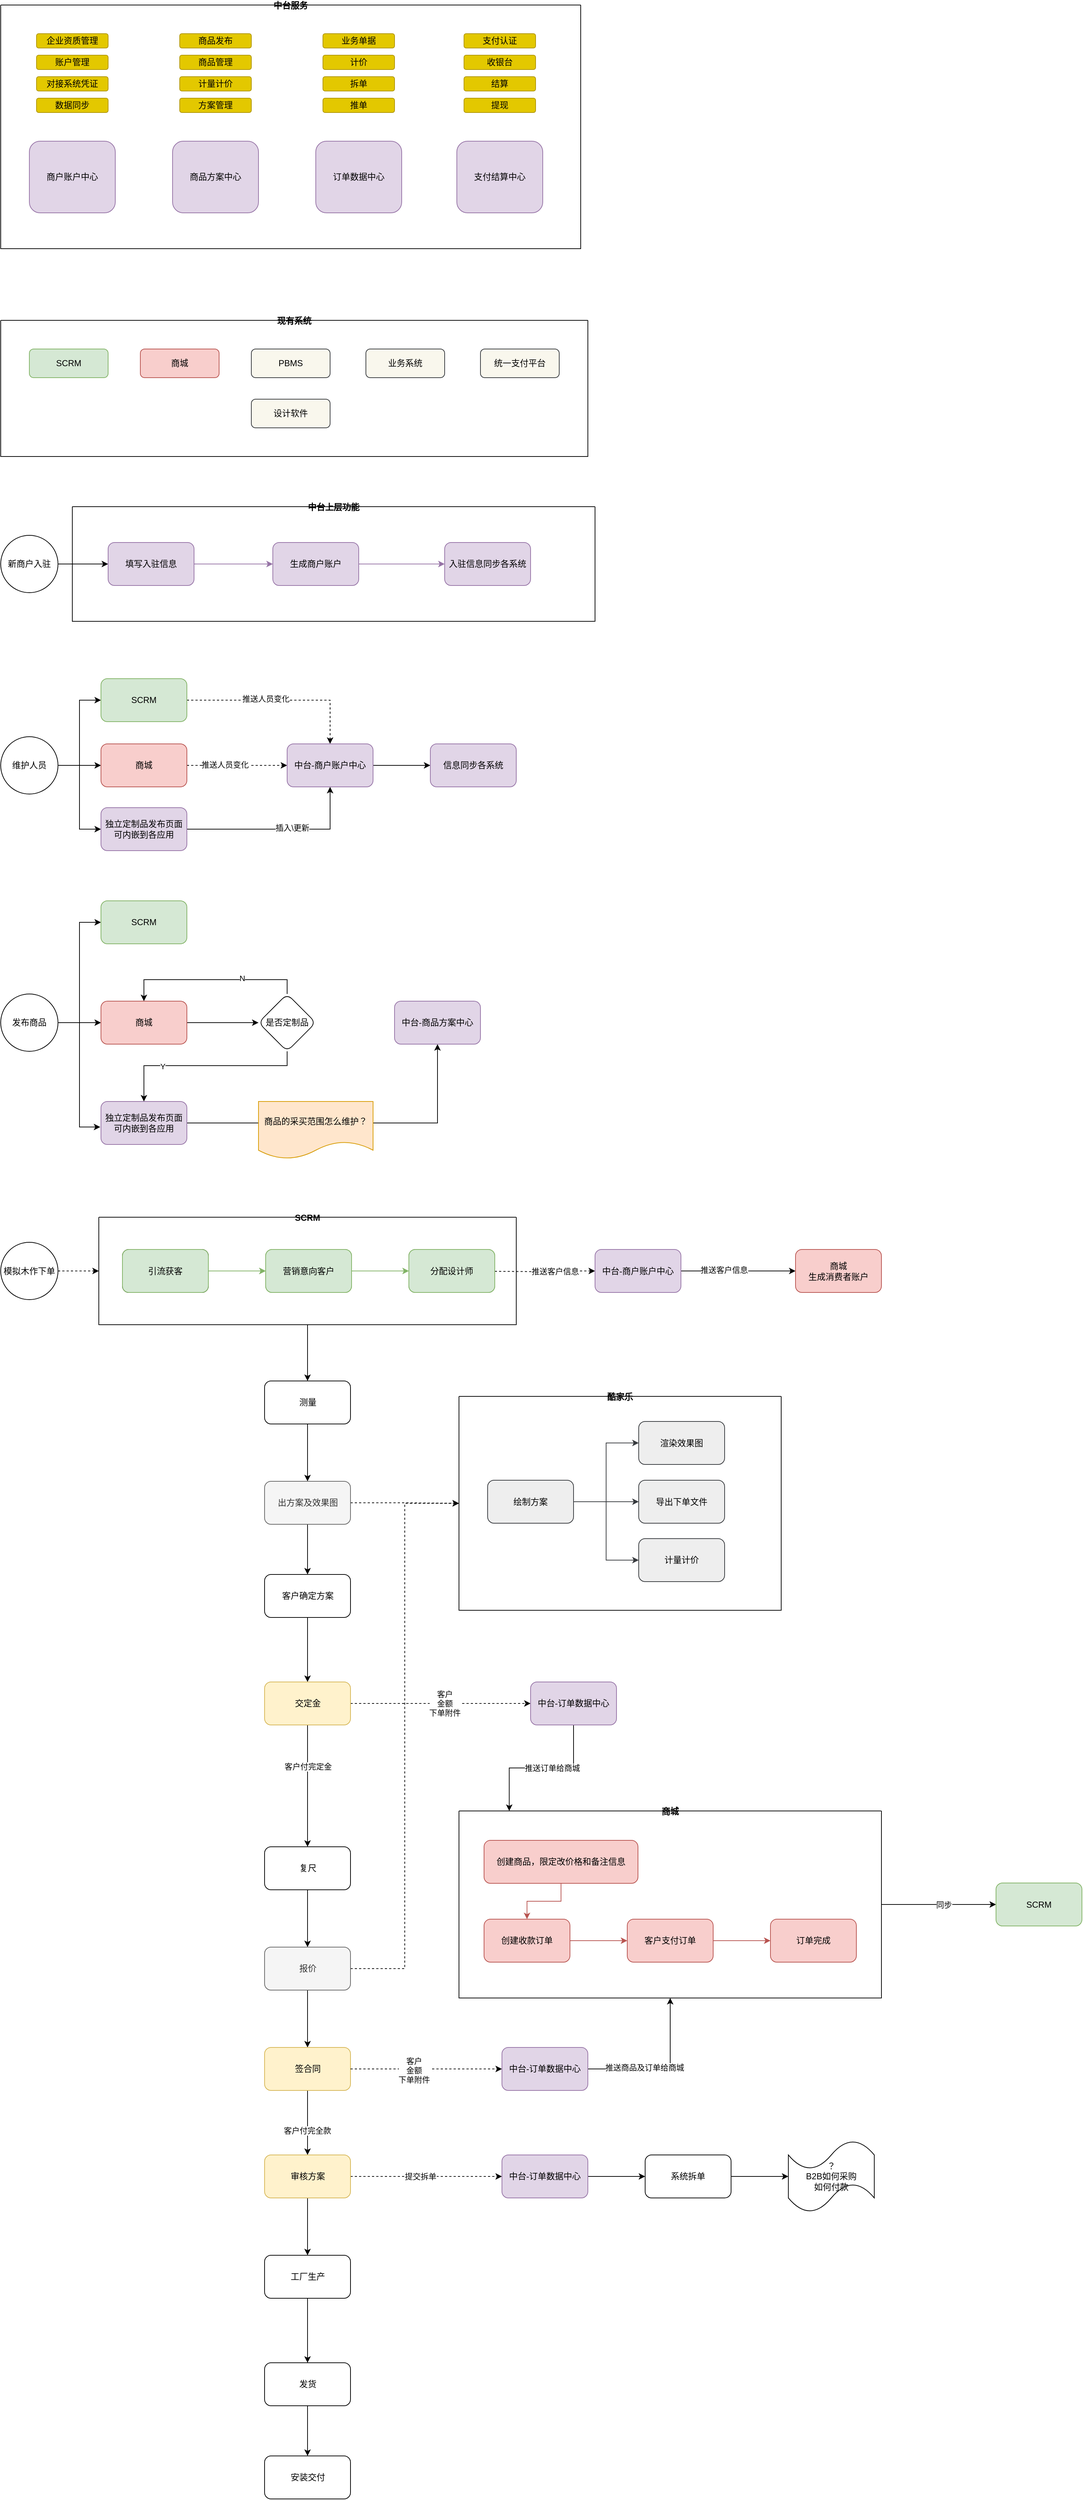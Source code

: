 <mxfile version="20.2.8" type="github">
  <diagram id="JSnakOGd0x6O5i21G1Du" name="第 1 页">
    <mxGraphModel dx="1041" dy="481" grid="1" gridSize="10" guides="1" tooltips="1" connect="1" arrows="1" fold="1" page="1" pageScale="1" pageWidth="827" pageHeight="1169" background="#ffffff" math="1" shadow="0">
      <root>
        <mxCell id="0" />
        <mxCell id="1" parent="0" />
        <mxCell id="b54lSuBmYj791jRQhkf2-89" value="SCRM" style="swimlane;startSize=0;rounded=1;" vertex="1" parent="1">
          <mxGeometry x="257" y="1811.5" width="583" height="150" as="geometry">
            <mxRectangle x="257" y="1811.5" width="80" height="30" as="alternateBounds" />
          </mxGeometry>
        </mxCell>
        <mxCell id="b54lSuBmYj791jRQhkf2-6" value="中台服务" style="swimlane;startSize=0;" vertex="1" parent="1">
          <mxGeometry x="120" y="120" width="810" height="340" as="geometry" />
        </mxCell>
        <mxCell id="b54lSuBmYj791jRQhkf2-7" value="商户账户中心" style="rounded=1;whiteSpace=wrap;html=1;fillColor=#e1d5e7;strokeColor=#9673a6;" vertex="1" parent="b54lSuBmYj791jRQhkf2-6">
          <mxGeometry x="40" y="190" width="120" height="100" as="geometry" />
        </mxCell>
        <mxCell id="b54lSuBmYj791jRQhkf2-8" value="商品方案中心" style="rounded=1;whiteSpace=wrap;html=1;fillColor=#e1d5e7;strokeColor=#9673a6;" vertex="1" parent="b54lSuBmYj791jRQhkf2-6">
          <mxGeometry x="240" y="190" width="120" height="100" as="geometry" />
        </mxCell>
        <mxCell id="b54lSuBmYj791jRQhkf2-10" value="订单数据中心" style="rounded=1;whiteSpace=wrap;html=1;fillColor=#e1d5e7;strokeColor=#9673a6;" vertex="1" parent="b54lSuBmYj791jRQhkf2-6">
          <mxGeometry x="440" y="190" width="120" height="100" as="geometry" />
        </mxCell>
        <mxCell id="b54lSuBmYj791jRQhkf2-11" value="支付结算中心" style="rounded=1;whiteSpace=wrap;html=1;fillColor=#e1d5e7;strokeColor=#9673a6;" vertex="1" parent="b54lSuBmYj791jRQhkf2-6">
          <mxGeometry x="637" y="190" width="120" height="100" as="geometry" />
        </mxCell>
        <mxCell id="b54lSuBmYj791jRQhkf2-15" value="企业资质管理" style="rounded=1;whiteSpace=wrap;html=1;fillColor=#e3c800;fontColor=#000000;strokeColor=#B09500;" vertex="1" parent="b54lSuBmYj791jRQhkf2-6">
          <mxGeometry x="50" y="40" width="100" height="20" as="geometry" />
        </mxCell>
        <mxCell id="b54lSuBmYj791jRQhkf2-28" value="账户管理" style="rounded=1;whiteSpace=wrap;html=1;fillColor=#e3c800;fontColor=#000000;strokeColor=#B09500;" vertex="1" parent="b54lSuBmYj791jRQhkf2-6">
          <mxGeometry x="50" y="70" width="100" height="20" as="geometry" />
        </mxCell>
        <mxCell id="b54lSuBmYj791jRQhkf2-29" value="对接系统凭证" style="rounded=1;whiteSpace=wrap;html=1;fillColor=#e3c800;fontColor=#000000;strokeColor=#B09500;" vertex="1" parent="b54lSuBmYj791jRQhkf2-6">
          <mxGeometry x="50" y="100" width="100" height="20" as="geometry" />
        </mxCell>
        <mxCell id="b54lSuBmYj791jRQhkf2-30" value="商品发布" style="rounded=1;whiteSpace=wrap;html=1;fillColor=#e3c800;fontColor=#000000;strokeColor=#B09500;" vertex="1" parent="b54lSuBmYj791jRQhkf2-6">
          <mxGeometry x="250" y="40" width="100" height="20" as="geometry" />
        </mxCell>
        <mxCell id="b54lSuBmYj791jRQhkf2-31" value="商品管理" style="rounded=1;whiteSpace=wrap;html=1;fillColor=#e3c800;fontColor=#000000;strokeColor=#B09500;" vertex="1" parent="b54lSuBmYj791jRQhkf2-6">
          <mxGeometry x="250" y="70" width="100" height="20" as="geometry" />
        </mxCell>
        <mxCell id="b54lSuBmYj791jRQhkf2-32" value="计量计价" style="rounded=1;whiteSpace=wrap;html=1;fillColor=#e3c800;fontColor=#000000;strokeColor=#B09500;" vertex="1" parent="b54lSuBmYj791jRQhkf2-6">
          <mxGeometry x="250" y="100" width="100" height="20" as="geometry" />
        </mxCell>
        <mxCell id="b54lSuBmYj791jRQhkf2-33" value="方案管理" style="rounded=1;whiteSpace=wrap;html=1;fillColor=#e3c800;fontColor=#000000;strokeColor=#B09500;" vertex="1" parent="b54lSuBmYj791jRQhkf2-6">
          <mxGeometry x="250" y="130" width="100" height="20" as="geometry" />
        </mxCell>
        <mxCell id="b54lSuBmYj791jRQhkf2-34" value="业务单据" style="rounded=1;whiteSpace=wrap;html=1;fillColor=#e3c800;fontColor=#000000;strokeColor=#B09500;" vertex="1" parent="b54lSuBmYj791jRQhkf2-6">
          <mxGeometry x="450" y="40" width="100" height="20" as="geometry" />
        </mxCell>
        <mxCell id="b54lSuBmYj791jRQhkf2-35" value="数据同步" style="rounded=1;whiteSpace=wrap;html=1;fillColor=#e3c800;fontColor=#000000;strokeColor=#B09500;" vertex="1" parent="b54lSuBmYj791jRQhkf2-6">
          <mxGeometry x="50" y="130" width="100" height="20" as="geometry" />
        </mxCell>
        <mxCell id="b54lSuBmYj791jRQhkf2-36" value="计价" style="rounded=1;whiteSpace=wrap;html=1;fillColor=#e3c800;fontColor=#000000;strokeColor=#B09500;" vertex="1" parent="b54lSuBmYj791jRQhkf2-6">
          <mxGeometry x="450" y="70" width="100" height="20" as="geometry" />
        </mxCell>
        <mxCell id="b54lSuBmYj791jRQhkf2-37" value="拆单" style="rounded=1;whiteSpace=wrap;html=1;fillColor=#e3c800;fontColor=#000000;strokeColor=#B09500;" vertex="1" parent="b54lSuBmYj791jRQhkf2-6">
          <mxGeometry x="450" y="100" width="100" height="20" as="geometry" />
        </mxCell>
        <mxCell id="b54lSuBmYj791jRQhkf2-38" value="推单" style="rounded=1;whiteSpace=wrap;html=1;fillColor=#e3c800;fontColor=#000000;strokeColor=#B09500;" vertex="1" parent="b54lSuBmYj791jRQhkf2-6">
          <mxGeometry x="450" y="130" width="100" height="20" as="geometry" />
        </mxCell>
        <mxCell id="b54lSuBmYj791jRQhkf2-39" value="支付认证" style="rounded=1;whiteSpace=wrap;html=1;fillColor=#e3c800;fontColor=#000000;strokeColor=#B09500;" vertex="1" parent="b54lSuBmYj791jRQhkf2-6">
          <mxGeometry x="647" y="40" width="100" height="20" as="geometry" />
        </mxCell>
        <mxCell id="b54lSuBmYj791jRQhkf2-40" value="收银台" style="rounded=1;whiteSpace=wrap;html=1;fillColor=#e3c800;fontColor=#000000;strokeColor=#B09500;" vertex="1" parent="b54lSuBmYj791jRQhkf2-6">
          <mxGeometry x="647" y="70" width="100" height="20" as="geometry" />
        </mxCell>
        <mxCell id="b54lSuBmYj791jRQhkf2-41" value="结算" style="rounded=1;whiteSpace=wrap;html=1;fillColor=#e3c800;fontColor=#000000;strokeColor=#B09500;" vertex="1" parent="b54lSuBmYj791jRQhkf2-6">
          <mxGeometry x="647" y="100" width="100" height="20" as="geometry" />
        </mxCell>
        <mxCell id="b54lSuBmYj791jRQhkf2-42" value="提现" style="rounded=1;whiteSpace=wrap;html=1;fillColor=#e3c800;fontColor=#000000;strokeColor=#B09500;" vertex="1" parent="b54lSuBmYj791jRQhkf2-6">
          <mxGeometry x="647" y="130" width="100" height="20" as="geometry" />
        </mxCell>
        <mxCell id="b54lSuBmYj791jRQhkf2-14" value="" style="edgeStyle=orthogonalEdgeStyle;rounded=0;orthogonalLoop=1;jettySize=auto;html=1;" edge="1" parent="1" source="b54lSuBmYj791jRQhkf2-12" target="b54lSuBmYj791jRQhkf2-13">
          <mxGeometry relative="1" as="geometry" />
        </mxCell>
        <mxCell id="b54lSuBmYj791jRQhkf2-12" value="新商户入驻" style="ellipse;whiteSpace=wrap;html=1;aspect=fixed;" vertex="1" parent="1">
          <mxGeometry x="120" y="860" width="80" height="80" as="geometry" />
        </mxCell>
        <mxCell id="b54lSuBmYj791jRQhkf2-20" value="现有系统" style="swimlane;startSize=0;rounded=1;" vertex="1" parent="1">
          <mxGeometry x="120" y="560" width="820" height="190" as="geometry">
            <mxRectangle x="120" y="560" width="90" height="30" as="alternateBounds" />
          </mxGeometry>
        </mxCell>
        <mxCell id="b54lSuBmYj791jRQhkf2-4" value="设计软件" style="rounded=1;whiteSpace=wrap;html=1;fillColor=#f9f7ed;strokeColor=#36393d;" vertex="1" parent="b54lSuBmYj791jRQhkf2-20">
          <mxGeometry x="350" y="110" width="110" height="40" as="geometry" />
        </mxCell>
        <mxCell id="b54lSuBmYj791jRQhkf2-5" value="PBMS" style="rounded=1;whiteSpace=wrap;html=1;fillColor=#f9f7ed;strokeColor=#36393d;" vertex="1" parent="b54lSuBmYj791jRQhkf2-20">
          <mxGeometry x="350" y="40" width="110" height="40" as="geometry" />
        </mxCell>
        <mxCell id="b54lSuBmYj791jRQhkf2-1" value="SCRM" style="rounded=1;whiteSpace=wrap;html=1;fillColor=#d5e8d4;strokeColor=#82b366;" vertex="1" parent="b54lSuBmYj791jRQhkf2-20">
          <mxGeometry x="40" y="40" width="110" height="40" as="geometry" />
        </mxCell>
        <mxCell id="b54lSuBmYj791jRQhkf2-2" value="商城" style="rounded=1;whiteSpace=wrap;html=1;fillColor=#f8cecc;strokeColor=#b85450;" vertex="1" parent="b54lSuBmYj791jRQhkf2-20">
          <mxGeometry x="195" y="40" width="110" height="40" as="geometry" />
        </mxCell>
        <mxCell id="b54lSuBmYj791jRQhkf2-3" value="业务系统" style="rounded=1;whiteSpace=wrap;html=1;fillColor=#f9f7ed;strokeColor=#36393d;" vertex="1" parent="b54lSuBmYj791jRQhkf2-20">
          <mxGeometry x="510" y="40" width="110" height="40" as="geometry" />
        </mxCell>
        <mxCell id="b54lSuBmYj791jRQhkf2-45" value="统一支付平台" style="rounded=1;whiteSpace=wrap;html=1;fillColor=#f9f7ed;strokeColor=#36393d;" vertex="1" parent="b54lSuBmYj791jRQhkf2-20">
          <mxGeometry x="670" y="40" width="110" height="40" as="geometry" />
        </mxCell>
        <mxCell id="b54lSuBmYj791jRQhkf2-102" style="edgeStyle=orthogonalEdgeStyle;rounded=0;orthogonalLoop=1;jettySize=auto;html=1;exitX=1;exitY=0.5;exitDx=0;exitDy=0;dashed=1;" edge="1" parent="1" source="b54lSuBmYj791jRQhkf2-44" target="b54lSuBmYj791jRQhkf2-89">
          <mxGeometry relative="1" as="geometry" />
        </mxCell>
        <mxCell id="b54lSuBmYj791jRQhkf2-44" value="模拟木作下单" style="ellipse;whiteSpace=wrap;html=1;aspect=fixed;rounded=1;" vertex="1" parent="1">
          <mxGeometry x="120" y="1846.5" width="80" height="80" as="geometry" />
        </mxCell>
        <mxCell id="b54lSuBmYj791jRQhkf2-46" value="中台上层功能" style="swimlane;startSize=0;rounded=1;" vertex="1" parent="1">
          <mxGeometry x="220" y="820" width="730" height="160" as="geometry">
            <mxRectangle x="220" y="820" width="110" height="30" as="alternateBounds" />
          </mxGeometry>
        </mxCell>
        <mxCell id="b54lSuBmYj791jRQhkf2-18" value="入驻信息同步各系统" style="whiteSpace=wrap;html=1;rounded=1;fillColor=#e1d5e7;strokeColor=#9673a6;" vertex="1" parent="b54lSuBmYj791jRQhkf2-46">
          <mxGeometry x="520" y="50" width="120" height="60" as="geometry" />
        </mxCell>
        <mxCell id="b54lSuBmYj791jRQhkf2-16" value="生成商户账户" style="whiteSpace=wrap;html=1;rounded=1;fillColor=#e1d5e7;strokeColor=#9673a6;" vertex="1" parent="b54lSuBmYj791jRQhkf2-46">
          <mxGeometry x="280" y="50" width="120" height="60" as="geometry" />
        </mxCell>
        <mxCell id="b54lSuBmYj791jRQhkf2-19" value="" style="edgeStyle=orthogonalEdgeStyle;rounded=0;orthogonalLoop=1;jettySize=auto;html=1;fillColor=#e1d5e7;strokeColor=#9673a6;" edge="1" parent="b54lSuBmYj791jRQhkf2-46" source="b54lSuBmYj791jRQhkf2-16" target="b54lSuBmYj791jRQhkf2-18">
          <mxGeometry relative="1" as="geometry" />
        </mxCell>
        <mxCell id="b54lSuBmYj791jRQhkf2-13" value="填写入驻信息" style="whiteSpace=wrap;html=1;rounded=1;fillColor=#e1d5e7;strokeColor=#9673a6;" vertex="1" parent="b54lSuBmYj791jRQhkf2-46">
          <mxGeometry x="50" y="50" width="120" height="60" as="geometry" />
        </mxCell>
        <mxCell id="b54lSuBmYj791jRQhkf2-17" value="" style="edgeStyle=orthogonalEdgeStyle;rounded=0;orthogonalLoop=1;jettySize=auto;html=1;fillColor=#e1d5e7;strokeColor=#9673a6;" edge="1" parent="b54lSuBmYj791jRQhkf2-46" source="b54lSuBmYj791jRQhkf2-13" target="b54lSuBmYj791jRQhkf2-16">
          <mxGeometry relative="1" as="geometry" />
        </mxCell>
        <mxCell id="b54lSuBmYj791jRQhkf2-50" value="" style="edgeStyle=orthogonalEdgeStyle;rounded=0;orthogonalLoop=1;jettySize=auto;html=1;fillColor=#d5e8d4;strokeColor=#82b366;" edge="1" parent="1" source="b54lSuBmYj791jRQhkf2-47" target="b54lSuBmYj791jRQhkf2-49">
          <mxGeometry relative="1" as="geometry" />
        </mxCell>
        <mxCell id="b54lSuBmYj791jRQhkf2-47" value="引流获客" style="whiteSpace=wrap;html=1;rounded=1;" vertex="1" parent="1">
          <mxGeometry x="290" y="1856.5" width="120" height="60" as="geometry" />
        </mxCell>
        <mxCell id="b54lSuBmYj791jRQhkf2-52" value="" style="edgeStyle=orthogonalEdgeStyle;rounded=0;orthogonalLoop=1;jettySize=auto;html=1;fillColor=#d5e8d4;strokeColor=#82b366;" edge="1" parent="1" source="b54lSuBmYj791jRQhkf2-49" target="b54lSuBmYj791jRQhkf2-51">
          <mxGeometry relative="1" as="geometry" />
        </mxCell>
        <mxCell id="b54lSuBmYj791jRQhkf2-49" value="营销意向客户" style="whiteSpace=wrap;html=1;rounded=1;fillColor=#d5e8d4;strokeColor=#82b366;" vertex="1" parent="1">
          <mxGeometry x="490" y="1856.5" width="120" height="60" as="geometry" />
        </mxCell>
        <mxCell id="b54lSuBmYj791jRQhkf2-70" value="" style="edgeStyle=orthogonalEdgeStyle;rounded=0;orthogonalLoop=1;jettySize=auto;html=1;exitX=0.5;exitY=1;exitDx=0;exitDy=0;" edge="1" parent="1" source="b54lSuBmYj791jRQhkf2-89" target="b54lSuBmYj791jRQhkf2-69">
          <mxGeometry relative="1" as="geometry" />
        </mxCell>
        <mxCell id="b54lSuBmYj791jRQhkf2-51" value="分配设计师" style="whiteSpace=wrap;html=1;rounded=1;fillColor=#d5e8d4;strokeColor=#82b366;" vertex="1" parent="1">
          <mxGeometry x="690" y="1856.5" width="120" height="60" as="geometry" />
        </mxCell>
        <mxCell id="b54lSuBmYj791jRQhkf2-55" value="" style="edgeStyle=orthogonalEdgeStyle;rounded=0;orthogonalLoop=1;jettySize=auto;html=1;entryX=0;entryY=0.5;entryDx=0;entryDy=0;" edge="1" parent="1" source="b54lSuBmYj791jRQhkf2-53" target="b54lSuBmYj791jRQhkf2-54">
          <mxGeometry relative="1" as="geometry" />
        </mxCell>
        <mxCell id="b54lSuBmYj791jRQhkf2-58" style="edgeStyle=orthogonalEdgeStyle;rounded=0;orthogonalLoop=1;jettySize=auto;html=1;exitX=1;exitY=0.5;exitDx=0;exitDy=0;" edge="1" parent="1" source="b54lSuBmYj791jRQhkf2-53" target="b54lSuBmYj791jRQhkf2-56">
          <mxGeometry relative="1" as="geometry" />
        </mxCell>
        <mxCell id="b54lSuBmYj791jRQhkf2-59" style="edgeStyle=orthogonalEdgeStyle;rounded=0;orthogonalLoop=1;jettySize=auto;html=1;entryX=0;entryY=0.5;entryDx=0;entryDy=0;" edge="1" parent="1" source="b54lSuBmYj791jRQhkf2-53" target="b54lSuBmYj791jRQhkf2-57">
          <mxGeometry relative="1" as="geometry" />
        </mxCell>
        <mxCell id="b54lSuBmYj791jRQhkf2-53" value="维护人员" style="ellipse;whiteSpace=wrap;html=1;aspect=fixed;" vertex="1" parent="1">
          <mxGeometry x="120" y="1141" width="80" height="80" as="geometry" />
        </mxCell>
        <mxCell id="b54lSuBmYj791jRQhkf2-62" style="edgeStyle=orthogonalEdgeStyle;rounded=0;orthogonalLoop=1;jettySize=auto;html=1;entryX=0.5;entryY=0;entryDx=0;entryDy=0;dashed=1;" edge="1" parent="1" source="b54lSuBmYj791jRQhkf2-54" target="b54lSuBmYj791jRQhkf2-60">
          <mxGeometry relative="1" as="geometry" />
        </mxCell>
        <mxCell id="b54lSuBmYj791jRQhkf2-63" value="推送人员变化" style="edgeLabel;html=1;align=center;verticalAlign=middle;resizable=0;points=[];" vertex="1" connectable="0" parent="b54lSuBmYj791jRQhkf2-62">
          <mxGeometry x="-0.162" y="2" relative="1" as="geometry">
            <mxPoint as="offset" />
          </mxGeometry>
        </mxCell>
        <mxCell id="b54lSuBmYj791jRQhkf2-54" value="SCRM" style="whiteSpace=wrap;html=1;rounded=1;fillColor=#d5e8d4;strokeColor=#82b366;" vertex="1" parent="1">
          <mxGeometry x="260" y="1060" width="120" height="60" as="geometry" />
        </mxCell>
        <mxCell id="b54lSuBmYj791jRQhkf2-61" value="" style="edgeStyle=orthogonalEdgeStyle;rounded=0;orthogonalLoop=1;jettySize=auto;html=1;dashed=1;" edge="1" parent="1" source="b54lSuBmYj791jRQhkf2-56" target="b54lSuBmYj791jRQhkf2-60">
          <mxGeometry relative="1" as="geometry" />
        </mxCell>
        <mxCell id="b54lSuBmYj791jRQhkf2-64" value="推送人员变化" style="edgeLabel;html=1;align=center;verticalAlign=middle;resizable=0;points=[];" vertex="1" connectable="0" parent="b54lSuBmYj791jRQhkf2-61">
          <mxGeometry x="-0.241" y="1" relative="1" as="geometry">
            <mxPoint as="offset" />
          </mxGeometry>
        </mxCell>
        <mxCell id="b54lSuBmYj791jRQhkf2-56" value="商城" style="whiteSpace=wrap;html=1;rounded=1;fillColor=#f8cecc;strokeColor=#b85450;" vertex="1" parent="1">
          <mxGeometry x="260" y="1151" width="120" height="60" as="geometry" />
        </mxCell>
        <mxCell id="b54lSuBmYj791jRQhkf2-65" style="edgeStyle=orthogonalEdgeStyle;rounded=0;orthogonalLoop=1;jettySize=auto;html=1;exitX=1;exitY=0.5;exitDx=0;exitDy=0;entryX=0.5;entryY=1;entryDx=0;entryDy=0;" edge="1" parent="1" source="b54lSuBmYj791jRQhkf2-57" target="b54lSuBmYj791jRQhkf2-60">
          <mxGeometry relative="1" as="geometry" />
        </mxCell>
        <mxCell id="b54lSuBmYj791jRQhkf2-66" value="插入\更新" style="edgeLabel;html=1;align=center;verticalAlign=middle;resizable=0;points=[];" vertex="1" connectable="0" parent="b54lSuBmYj791jRQhkf2-65">
          <mxGeometry x="0.131" y="2" relative="1" as="geometry">
            <mxPoint as="offset" />
          </mxGeometry>
        </mxCell>
        <mxCell id="b54lSuBmYj791jRQhkf2-57" value="独立定制品发布页面&lt;br&gt;可内嵌到各应用" style="whiteSpace=wrap;html=1;rounded=1;fillColor=#e1d5e7;strokeColor=#9673a6;" vertex="1" parent="1">
          <mxGeometry x="260" y="1240" width="120" height="60" as="geometry" />
        </mxCell>
        <mxCell id="b54lSuBmYj791jRQhkf2-68" value="" style="edgeStyle=orthogonalEdgeStyle;rounded=0;orthogonalLoop=1;jettySize=auto;html=1;" edge="1" parent="1" source="b54lSuBmYj791jRQhkf2-60" target="b54lSuBmYj791jRQhkf2-67">
          <mxGeometry relative="1" as="geometry" />
        </mxCell>
        <mxCell id="b54lSuBmYj791jRQhkf2-60" value="中台-商户账户中心" style="whiteSpace=wrap;html=1;rounded=1;fillColor=#e1d5e7;strokeColor=#9673a6;" vertex="1" parent="1">
          <mxGeometry x="520" y="1151" width="120" height="60" as="geometry" />
        </mxCell>
        <mxCell id="b54lSuBmYj791jRQhkf2-67" value="信息同步各系统" style="whiteSpace=wrap;html=1;rounded=1;fillColor=#e1d5e7;strokeColor=#9673a6;" vertex="1" parent="1">
          <mxGeometry x="720" y="1151" width="120" height="60" as="geometry" />
        </mxCell>
        <mxCell id="b54lSuBmYj791jRQhkf2-72" value="" style="edgeStyle=orthogonalEdgeStyle;rounded=0;orthogonalLoop=1;jettySize=auto;html=1;" edge="1" parent="1" source="b54lSuBmYj791jRQhkf2-69" target="b54lSuBmYj791jRQhkf2-71">
          <mxGeometry relative="1" as="geometry" />
        </mxCell>
        <mxCell id="b54lSuBmYj791jRQhkf2-69" value="测量" style="whiteSpace=wrap;html=1;rounded=1;" vertex="1" parent="1">
          <mxGeometry x="488.5" y="2040" width="120" height="60" as="geometry" />
        </mxCell>
        <mxCell id="b54lSuBmYj791jRQhkf2-106" style="edgeStyle=orthogonalEdgeStyle;rounded=0;orthogonalLoop=1;jettySize=auto;html=1;exitX=1;exitY=0.5;exitDx=0;exitDy=0;entryX=0;entryY=0.5;entryDx=0;entryDy=0;dashed=1;" edge="1" parent="1" source="b54lSuBmYj791jRQhkf2-71" target="b54lSuBmYj791jRQhkf2-105">
          <mxGeometry relative="1" as="geometry">
            <Array as="points" />
          </mxGeometry>
        </mxCell>
        <mxCell id="b54lSuBmYj791jRQhkf2-110" value="" style="edgeStyle=orthogonalEdgeStyle;rounded=0;orthogonalLoop=1;jettySize=auto;html=1;" edge="1" parent="1" source="b54lSuBmYj791jRQhkf2-71" target="b54lSuBmYj791jRQhkf2-109">
          <mxGeometry relative="1" as="geometry" />
        </mxCell>
        <mxCell id="b54lSuBmYj791jRQhkf2-71" value="出方案及效果图" style="whiteSpace=wrap;html=1;rounded=1;fillColor=#f5f5f5;strokeColor=#666666;fontColor=#333333;" vertex="1" parent="1">
          <mxGeometry x="488.5" y="2180" width="120" height="60" as="geometry" />
        </mxCell>
        <mxCell id="b54lSuBmYj791jRQhkf2-78" style="edgeStyle=orthogonalEdgeStyle;rounded=0;orthogonalLoop=1;jettySize=auto;html=1;exitX=1;exitY=0.5;exitDx=0;exitDy=0;entryX=0;entryY=0.5;entryDx=0;entryDy=0;" edge="1" parent="1" source="b54lSuBmYj791jRQhkf2-73" target="b54lSuBmYj791jRQhkf2-75">
          <mxGeometry relative="1" as="geometry" />
        </mxCell>
        <mxCell id="b54lSuBmYj791jRQhkf2-79" style="edgeStyle=orthogonalEdgeStyle;rounded=0;orthogonalLoop=1;jettySize=auto;html=1;exitX=1;exitY=0.5;exitDx=0;exitDy=0;entryX=-0.008;entryY=0.594;entryDx=0;entryDy=0;entryPerimeter=0;" edge="1" parent="1" source="b54lSuBmYj791jRQhkf2-73" target="b54lSuBmYj791jRQhkf2-76">
          <mxGeometry relative="1" as="geometry" />
        </mxCell>
        <mxCell id="b54lSuBmYj791jRQhkf2-80" style="edgeStyle=orthogonalEdgeStyle;rounded=0;orthogonalLoop=1;jettySize=auto;html=1;exitX=1;exitY=0.5;exitDx=0;exitDy=0;entryX=0;entryY=0.5;entryDx=0;entryDy=0;" edge="1" parent="1" source="b54lSuBmYj791jRQhkf2-73" target="b54lSuBmYj791jRQhkf2-74">
          <mxGeometry relative="1" as="geometry" />
        </mxCell>
        <mxCell id="b54lSuBmYj791jRQhkf2-73" value="发布商品" style="ellipse;whiteSpace=wrap;html=1;aspect=fixed;" vertex="1" parent="1">
          <mxGeometry x="120" y="1500" width="80" height="80" as="geometry" />
        </mxCell>
        <mxCell id="b54lSuBmYj791jRQhkf2-74" value="SCRM" style="whiteSpace=wrap;html=1;rounded=1;fillColor=#d5e8d4;strokeColor=#82b366;" vertex="1" parent="1">
          <mxGeometry x="260" y="1370" width="120" height="60" as="geometry" />
        </mxCell>
        <mxCell id="b54lSuBmYj791jRQhkf2-83" value="" style="edgeStyle=orthogonalEdgeStyle;rounded=0;orthogonalLoop=1;jettySize=auto;html=1;" edge="1" parent="1" source="b54lSuBmYj791jRQhkf2-75" target="b54lSuBmYj791jRQhkf2-82">
          <mxGeometry relative="1" as="geometry" />
        </mxCell>
        <mxCell id="b54lSuBmYj791jRQhkf2-75" value="商城" style="whiteSpace=wrap;html=1;rounded=1;fillColor=#f8cecc;strokeColor=#b85450;" vertex="1" parent="1">
          <mxGeometry x="260" y="1510" width="120" height="60" as="geometry" />
        </mxCell>
        <mxCell id="b54lSuBmYj791jRQhkf2-88" style="edgeStyle=orthogonalEdgeStyle;rounded=0;orthogonalLoop=1;jettySize=auto;html=1;exitX=1;exitY=0.5;exitDx=0;exitDy=0;entryX=0.5;entryY=1;entryDx=0;entryDy=0;" edge="1" parent="1" source="b54lSuBmYj791jRQhkf2-76" target="b54lSuBmYj791jRQhkf2-81">
          <mxGeometry relative="1" as="geometry" />
        </mxCell>
        <mxCell id="b54lSuBmYj791jRQhkf2-76" value="独立定制品发布页面&lt;br&gt;可内嵌到各应用" style="whiteSpace=wrap;html=1;rounded=1;fillColor=#e1d5e7;strokeColor=#9673a6;" vertex="1" parent="1">
          <mxGeometry x="260" y="1650" width="120" height="60" as="geometry" />
        </mxCell>
        <mxCell id="b54lSuBmYj791jRQhkf2-81" value="中台-商品方案中心" style="whiteSpace=wrap;html=1;rounded=1;fillColor=#e1d5e7;strokeColor=#9673a6;" vertex="1" parent="1">
          <mxGeometry x="670" y="1510" width="120" height="60" as="geometry" />
        </mxCell>
        <mxCell id="b54lSuBmYj791jRQhkf2-84" style="edgeStyle=orthogonalEdgeStyle;rounded=0;orthogonalLoop=1;jettySize=auto;html=1;exitX=0.5;exitY=1;exitDx=0;exitDy=0;entryX=0.5;entryY=0;entryDx=0;entryDy=0;" edge="1" parent="1" source="b54lSuBmYj791jRQhkf2-82" target="b54lSuBmYj791jRQhkf2-76">
          <mxGeometry relative="1" as="geometry">
            <mxPoint x="320" y="1640" as="targetPoint" />
            <Array as="points">
              <mxPoint x="520" y="1600" />
              <mxPoint x="320" y="1600" />
            </Array>
          </mxGeometry>
        </mxCell>
        <mxCell id="b54lSuBmYj791jRQhkf2-85" value="Y" style="edgeLabel;html=1;align=center;verticalAlign=middle;resizable=0;points=[];" vertex="1" connectable="0" parent="b54lSuBmYj791jRQhkf2-84">
          <mxGeometry x="0.437" y="1" relative="1" as="geometry">
            <mxPoint as="offset" />
          </mxGeometry>
        </mxCell>
        <mxCell id="b54lSuBmYj791jRQhkf2-86" style="edgeStyle=orthogonalEdgeStyle;rounded=0;orthogonalLoop=1;jettySize=auto;html=1;exitX=0.5;exitY=0;exitDx=0;exitDy=0;entryX=0.5;entryY=0;entryDx=0;entryDy=0;" edge="1" parent="1" source="b54lSuBmYj791jRQhkf2-82" target="b54lSuBmYj791jRQhkf2-75">
          <mxGeometry relative="1" as="geometry" />
        </mxCell>
        <mxCell id="b54lSuBmYj791jRQhkf2-87" value="N" style="edgeLabel;html=1;align=center;verticalAlign=middle;resizable=0;points=[];" vertex="1" connectable="0" parent="b54lSuBmYj791jRQhkf2-86">
          <mxGeometry x="-0.335" y="-2" relative="1" as="geometry">
            <mxPoint as="offset" />
          </mxGeometry>
        </mxCell>
        <mxCell id="b54lSuBmYj791jRQhkf2-82" value="是否定制品" style="rhombus;whiteSpace=wrap;html=1;rounded=1;" vertex="1" parent="1">
          <mxGeometry x="480" y="1500" width="80" height="80" as="geometry" />
        </mxCell>
        <mxCell id="b54lSuBmYj791jRQhkf2-90" value="" style="edgeStyle=orthogonalEdgeStyle;rounded=0;orthogonalLoop=1;jettySize=auto;html=1;dashed=1;" edge="1" parent="1" target="b54lSuBmYj791jRQhkf2-92">
          <mxGeometry relative="1" as="geometry">
            <mxPoint x="810" y="1887" as="sourcePoint" />
          </mxGeometry>
        </mxCell>
        <mxCell id="b54lSuBmYj791jRQhkf2-91" value="推送客户信息" style="edgeLabel;html=1;align=center;verticalAlign=middle;resizable=0;points=[];" vertex="1" connectable="0" parent="b54lSuBmYj791jRQhkf2-90">
          <mxGeometry x="-0.241" y="1" relative="1" as="geometry">
            <mxPoint x="30" as="offset" />
          </mxGeometry>
        </mxCell>
        <mxCell id="b54lSuBmYj791jRQhkf2-201" style="edgeStyle=orthogonalEdgeStyle;rounded=0;orthogonalLoop=1;jettySize=auto;html=1;exitX=1;exitY=0.5;exitDx=0;exitDy=0;entryX=0;entryY=0.5;entryDx=0;entryDy=0;labelBackgroundColor=none;" edge="1" parent="1" source="b54lSuBmYj791jRQhkf2-92" target="b54lSuBmYj791jRQhkf2-200">
          <mxGeometry relative="1" as="geometry" />
        </mxCell>
        <mxCell id="b54lSuBmYj791jRQhkf2-202" value="推送客户信息" style="edgeLabel;html=1;align=center;verticalAlign=middle;resizable=0;points=[];" vertex="1" connectable="0" parent="b54lSuBmYj791jRQhkf2-201">
          <mxGeometry x="-0.254" y="2" relative="1" as="geometry">
            <mxPoint as="offset" />
          </mxGeometry>
        </mxCell>
        <mxCell id="b54lSuBmYj791jRQhkf2-92" value="中台-商户账户中心" style="whiteSpace=wrap;html=1;rounded=1;fillColor=#e1d5e7;strokeColor=#9673a6;" vertex="1" parent="1">
          <mxGeometry x="950" y="1856.5" width="120" height="60" as="geometry" />
        </mxCell>
        <mxCell id="b54lSuBmYj791jRQhkf2-94" value="商品的采买范围怎么维护？" style="shape=document;whiteSpace=wrap;html=1;boundedLbl=1;rounded=1;fillColor=#ffe6cc;strokeColor=#d79b00;sketch=0;shadow=0;" vertex="1" parent="1">
          <mxGeometry x="480" y="1650" width="160" height="80" as="geometry" />
        </mxCell>
        <mxCell id="b54lSuBmYj791jRQhkf2-105" value="酷家乐" style="swimlane;startSize=0;rounded=1;shadow=0;sketch=0;" vertex="1" parent="1">
          <mxGeometry x="760" y="2061.5" width="450" height="298.5" as="geometry">
            <mxRectangle x="760" y="2061.5" width="80" height="30" as="alternateBounds" />
          </mxGeometry>
        </mxCell>
        <mxCell id="b54lSuBmYj791jRQhkf2-103" value="渲染效果图" style="whiteSpace=wrap;html=1;rounded=1;fillColor=#eeeeee;strokeColor=#36393d;" vertex="1" parent="b54lSuBmYj791jRQhkf2-105">
          <mxGeometry x="251" y="35" width="120" height="60" as="geometry" />
        </mxCell>
        <mxCell id="b54lSuBmYj791jRQhkf2-107" value="导出下单文件" style="whiteSpace=wrap;html=1;rounded=1;fillColor=#eeeeee;strokeColor=#36393d;" vertex="1" parent="b54lSuBmYj791jRQhkf2-105">
          <mxGeometry x="251" y="117" width="120" height="60" as="geometry" />
        </mxCell>
        <mxCell id="b54lSuBmYj791jRQhkf2-111" value="计量计价" style="whiteSpace=wrap;html=1;rounded=1;fillColor=#eeeeee;strokeColor=#36393d;" vertex="1" parent="b54lSuBmYj791jRQhkf2-105">
          <mxGeometry x="251" y="198.5" width="120" height="60" as="geometry" />
        </mxCell>
        <mxCell id="b54lSuBmYj791jRQhkf2-113" style="edgeStyle=orthogonalEdgeStyle;rounded=0;orthogonalLoop=1;jettySize=auto;html=1;exitX=1;exitY=0.5;exitDx=0;exitDy=0;entryX=0;entryY=0.5;entryDx=0;entryDy=0;fillColor=#eeeeee;strokeColor=#36393d;" edge="1" parent="b54lSuBmYj791jRQhkf2-105" source="b54lSuBmYj791jRQhkf2-99" target="b54lSuBmYj791jRQhkf2-103">
          <mxGeometry relative="1" as="geometry" />
        </mxCell>
        <mxCell id="b54lSuBmYj791jRQhkf2-114" style="edgeStyle=orthogonalEdgeStyle;rounded=0;orthogonalLoop=1;jettySize=auto;html=1;exitX=1;exitY=0.5;exitDx=0;exitDy=0;fillColor=#eeeeee;strokeColor=#36393d;" edge="1" parent="b54lSuBmYj791jRQhkf2-105" source="b54lSuBmYj791jRQhkf2-99" target="b54lSuBmYj791jRQhkf2-107">
          <mxGeometry relative="1" as="geometry" />
        </mxCell>
        <mxCell id="b54lSuBmYj791jRQhkf2-115" style="edgeStyle=orthogonalEdgeStyle;rounded=0;orthogonalLoop=1;jettySize=auto;html=1;exitX=1;exitY=0.5;exitDx=0;exitDy=0;entryX=0;entryY=0.5;entryDx=0;entryDy=0;fillColor=#eeeeee;strokeColor=#36393d;" edge="1" parent="b54lSuBmYj791jRQhkf2-105" source="b54lSuBmYj791jRQhkf2-99" target="b54lSuBmYj791jRQhkf2-111">
          <mxGeometry relative="1" as="geometry" />
        </mxCell>
        <mxCell id="b54lSuBmYj791jRQhkf2-99" value="绘制方案" style="whiteSpace=wrap;html=1;rounded=1;fillColor=#eeeeee;strokeColor=#36393d;" vertex="1" parent="b54lSuBmYj791jRQhkf2-105">
          <mxGeometry x="40" y="117" width="120" height="60" as="geometry" />
        </mxCell>
        <mxCell id="b54lSuBmYj791jRQhkf2-118" style="edgeStyle=orthogonalEdgeStyle;rounded=0;orthogonalLoop=1;jettySize=auto;html=1;exitX=1;exitY=0.5;exitDx=0;exitDy=0;dashed=1;" edge="1" parent="1" source="b54lSuBmYj791jRQhkf2-130" target="b54lSuBmYj791jRQhkf2-117">
          <mxGeometry relative="1" as="geometry" />
        </mxCell>
        <mxCell id="b54lSuBmYj791jRQhkf2-119" value="客户&lt;br&gt;金额&lt;br&gt;下单附件" style="edgeLabel;html=1;align=center;verticalAlign=middle;resizable=0;points=[];" vertex="1" connectable="0" parent="b54lSuBmYj791jRQhkf2-118">
          <mxGeometry x="-0.17" y="-2" relative="1" as="geometry">
            <mxPoint x="27" y="-2" as="offset" />
          </mxGeometry>
        </mxCell>
        <mxCell id="b54lSuBmYj791jRQhkf2-131" value="" style="edgeStyle=orthogonalEdgeStyle;rounded=0;orthogonalLoop=1;jettySize=auto;html=1;" edge="1" parent="1" source="b54lSuBmYj791jRQhkf2-109" target="b54lSuBmYj791jRQhkf2-130">
          <mxGeometry relative="1" as="geometry" />
        </mxCell>
        <mxCell id="b54lSuBmYj791jRQhkf2-109" value="客户确定方案" style="whiteSpace=wrap;html=1;rounded=1;" vertex="1" parent="1">
          <mxGeometry x="488.5" y="2310" width="120" height="60" as="geometry" />
        </mxCell>
        <mxCell id="b54lSuBmYj791jRQhkf2-184" style="edgeStyle=orthogonalEdgeStyle;rounded=0;orthogonalLoop=1;jettySize=auto;html=1;exitX=0.5;exitY=1;exitDx=0;exitDy=0;entryX=0.119;entryY=0;entryDx=0;entryDy=0;entryPerimeter=0;labelBackgroundColor=none;" edge="1" parent="1" source="b54lSuBmYj791jRQhkf2-117" target="b54lSuBmYj791jRQhkf2-148">
          <mxGeometry relative="1" as="geometry" />
        </mxCell>
        <mxCell id="b54lSuBmYj791jRQhkf2-185" value="推送订单给商城" style="edgeLabel;html=1;align=center;verticalAlign=middle;resizable=0;points=[];" vertex="1" connectable="0" parent="b54lSuBmYj791jRQhkf2-184">
          <mxGeometry x="-0.143" relative="1" as="geometry">
            <mxPoint as="offset" />
          </mxGeometry>
        </mxCell>
        <mxCell id="b54lSuBmYj791jRQhkf2-117" value="中台-订单数据中心" style="whiteSpace=wrap;html=1;rounded=1;fillColor=#e1d5e7;strokeColor=#9673a6;" vertex="1" parent="1">
          <mxGeometry x="860" y="2460" width="120" height="60" as="geometry" />
        </mxCell>
        <mxCell id="b54lSuBmYj791jRQhkf2-133" value="" style="edgeStyle=orthogonalEdgeStyle;rounded=0;orthogonalLoop=1;jettySize=auto;html=1;" edge="1" parent="1" source="b54lSuBmYj791jRQhkf2-130" target="b54lSuBmYj791jRQhkf2-132">
          <mxGeometry relative="1" as="geometry" />
        </mxCell>
        <mxCell id="b54lSuBmYj791jRQhkf2-166" value="客户付完定金" style="edgeLabel;html=1;align=center;verticalAlign=middle;resizable=0;points=[];" vertex="1" connectable="0" parent="b54lSuBmYj791jRQhkf2-133">
          <mxGeometry x="-0.316" relative="1" as="geometry">
            <mxPoint as="offset" />
          </mxGeometry>
        </mxCell>
        <mxCell id="b54lSuBmYj791jRQhkf2-130" value="交定金" style="whiteSpace=wrap;html=1;rounded=1;fillColor=#fff2cc;strokeColor=#d6b656;" vertex="1" parent="1">
          <mxGeometry x="488.5" y="2460" width="120" height="60" as="geometry" />
        </mxCell>
        <mxCell id="b54lSuBmYj791jRQhkf2-135" value="" style="edgeStyle=orthogonalEdgeStyle;rounded=0;orthogonalLoop=1;jettySize=auto;html=1;" edge="1" parent="1" source="b54lSuBmYj791jRQhkf2-132" target="b54lSuBmYj791jRQhkf2-134">
          <mxGeometry relative="1" as="geometry" />
        </mxCell>
        <mxCell id="b54lSuBmYj791jRQhkf2-132" value="复尺" style="whiteSpace=wrap;html=1;rounded=1;" vertex="1" parent="1">
          <mxGeometry x="488.5" y="2690" width="120" height="60" as="geometry" />
        </mxCell>
        <mxCell id="b54lSuBmYj791jRQhkf2-137" value="" style="edgeStyle=orthogonalEdgeStyle;rounded=0;orthogonalLoop=1;jettySize=auto;html=1;" edge="1" parent="1" source="b54lSuBmYj791jRQhkf2-134" target="b54lSuBmYj791jRQhkf2-136">
          <mxGeometry relative="1" as="geometry" />
        </mxCell>
        <mxCell id="b54lSuBmYj791jRQhkf2-138" style="edgeStyle=orthogonalEdgeStyle;rounded=0;orthogonalLoop=1;jettySize=auto;html=1;exitX=1;exitY=0.5;exitDx=0;exitDy=0;entryX=0;entryY=0.5;entryDx=0;entryDy=0;dashed=1;" edge="1" parent="1" source="b54lSuBmYj791jRQhkf2-134" target="b54lSuBmYj791jRQhkf2-105">
          <mxGeometry relative="1" as="geometry" />
        </mxCell>
        <mxCell id="b54lSuBmYj791jRQhkf2-134" value="报价" style="whiteSpace=wrap;html=1;rounded=1;fillColor=#f5f5f5;strokeColor=#666666;fontColor=#333333;" vertex="1" parent="1">
          <mxGeometry x="488.5" y="2830" width="120" height="60" as="geometry" />
        </mxCell>
        <mxCell id="b54lSuBmYj791jRQhkf2-164" value="" style="edgeStyle=orthogonalEdgeStyle;rounded=0;orthogonalLoop=1;jettySize=auto;html=1;labelBackgroundColor=none;" edge="1" parent="1" source="b54lSuBmYj791jRQhkf2-136" target="b54lSuBmYj791jRQhkf2-163">
          <mxGeometry relative="1" as="geometry" />
        </mxCell>
        <mxCell id="b54lSuBmYj791jRQhkf2-165" value="客户付完全款" style="edgeLabel;html=1;align=center;verticalAlign=middle;resizable=0;points=[];" vertex="1" connectable="0" parent="b54lSuBmYj791jRQhkf2-164">
          <mxGeometry x="0.231" y="-1" relative="1" as="geometry">
            <mxPoint as="offset" />
          </mxGeometry>
        </mxCell>
        <mxCell id="b54lSuBmYj791jRQhkf2-136" value="签合同" style="whiteSpace=wrap;html=1;rounded=1;fillColor=#fff2cc;strokeColor=#d6b656;" vertex="1" parent="1">
          <mxGeometry x="488.5" y="2970" width="120" height="60" as="geometry" />
        </mxCell>
        <mxCell id="b54lSuBmYj791jRQhkf2-139" style="edgeStyle=orthogonalEdgeStyle;rounded=0;orthogonalLoop=1;jettySize=auto;html=1;exitX=1;exitY=0.5;exitDx=0;exitDy=0;dashed=1;" edge="1" parent="1" target="b54lSuBmYj791jRQhkf2-141" source="b54lSuBmYj791jRQhkf2-136">
          <mxGeometry relative="1" as="geometry">
            <mxPoint x="643.5" y="3000.03" as="sourcePoint" />
          </mxGeometry>
        </mxCell>
        <mxCell id="b54lSuBmYj791jRQhkf2-140" value="客户&lt;br&gt;金额&lt;br&gt;下单附件" style="edgeLabel;html=1;align=center;verticalAlign=middle;resizable=0;points=[];" vertex="1" connectable="0" parent="b54lSuBmYj791jRQhkf2-139">
          <mxGeometry x="-0.17" y="-2" relative="1" as="geometry">
            <mxPoint as="offset" />
          </mxGeometry>
        </mxCell>
        <mxCell id="b54lSuBmYj791jRQhkf2-153" style="edgeStyle=orthogonalEdgeStyle;rounded=0;orthogonalLoop=1;jettySize=auto;html=1;exitX=1;exitY=0.5;exitDx=0;exitDy=0;entryX=0.5;entryY=1;entryDx=0;entryDy=0;labelBackgroundColor=none;" edge="1" parent="1" source="b54lSuBmYj791jRQhkf2-141" target="b54lSuBmYj791jRQhkf2-148">
          <mxGeometry relative="1" as="geometry" />
        </mxCell>
        <mxCell id="b54lSuBmYj791jRQhkf2-154" value="推送商品及订单给商城" style="edgeLabel;html=1;align=center;verticalAlign=middle;resizable=0;points=[];" vertex="1" connectable="0" parent="b54lSuBmYj791jRQhkf2-153">
          <mxGeometry x="-0.267" y="2" relative="1" as="geometry">
            <mxPoint as="offset" />
          </mxGeometry>
        </mxCell>
        <mxCell id="b54lSuBmYj791jRQhkf2-141" value="中台-订单数据中心" style="whiteSpace=wrap;html=1;rounded=1;fillColor=#e1d5e7;strokeColor=#9673a6;" vertex="1" parent="1">
          <mxGeometry x="820" y="2970.0" width="120" height="60" as="geometry" />
        </mxCell>
        <mxCell id="b54lSuBmYj791jRQhkf2-175" style="edgeStyle=orthogonalEdgeStyle;rounded=0;orthogonalLoop=1;jettySize=auto;html=1;exitX=1;exitY=0.5;exitDx=0;exitDy=0;entryX=0;entryY=0.5;entryDx=0;entryDy=0;labelBackgroundColor=none;" edge="1" parent="1" source="b54lSuBmYj791jRQhkf2-148" target="b54lSuBmYj791jRQhkf2-173">
          <mxGeometry relative="1" as="geometry" />
        </mxCell>
        <mxCell id="b54lSuBmYj791jRQhkf2-179" value="同步" style="edgeLabel;html=1;align=center;verticalAlign=middle;resizable=0;points=[];" vertex="1" connectable="0" parent="b54lSuBmYj791jRQhkf2-175">
          <mxGeometry x="0.418" y="-2" relative="1" as="geometry">
            <mxPoint x="-27" y="-2" as="offset" />
          </mxGeometry>
        </mxCell>
        <mxCell id="b54lSuBmYj791jRQhkf2-148" value="商城" style="swimlane;startSize=0;rounded=1;shadow=0;sketch=0;" vertex="1" parent="1">
          <mxGeometry x="760" y="2640" width="590" height="261.03" as="geometry">
            <mxRectangle x="810" y="3138.97" width="60" height="30" as="alternateBounds" />
          </mxGeometry>
        </mxCell>
        <mxCell id="b54lSuBmYj791jRQhkf2-144" value="创建收款订单" style="whiteSpace=wrap;html=1;rounded=1;fillColor=#f8cecc;strokeColor=#b85450;" vertex="1" parent="b54lSuBmYj791jRQhkf2-148">
          <mxGeometry x="35" y="151.03" width="120" height="60" as="geometry" />
        </mxCell>
        <mxCell id="b54lSuBmYj791jRQhkf2-146" value="客户支付订单" style="whiteSpace=wrap;html=1;rounded=1;fillColor=#f8cecc;strokeColor=#b85450;" vertex="1" parent="b54lSuBmYj791jRQhkf2-148">
          <mxGeometry x="235" y="151.03" width="120" height="60" as="geometry" />
        </mxCell>
        <mxCell id="b54lSuBmYj791jRQhkf2-143" value="" style="edgeStyle=orthogonalEdgeStyle;rounded=0;orthogonalLoop=1;jettySize=auto;html=1;fillColor=#f8cecc;strokeColor=#b85450;" edge="1" parent="b54lSuBmYj791jRQhkf2-148" source="b54lSuBmYj791jRQhkf2-144" target="b54lSuBmYj791jRQhkf2-146">
          <mxGeometry relative="1" as="geometry" />
        </mxCell>
        <mxCell id="b54lSuBmYj791jRQhkf2-147" value="订单完成" style="whiteSpace=wrap;html=1;rounded=1;fillColor=#f8cecc;strokeColor=#b85450;" vertex="1" parent="b54lSuBmYj791jRQhkf2-148">
          <mxGeometry x="435" y="151.03" width="120" height="60" as="geometry" />
        </mxCell>
        <mxCell id="b54lSuBmYj791jRQhkf2-145" value="" style="edgeStyle=orthogonalEdgeStyle;rounded=0;orthogonalLoop=1;jettySize=auto;html=1;fillColor=#f8cecc;strokeColor=#b85450;" edge="1" parent="b54lSuBmYj791jRQhkf2-148" source="b54lSuBmYj791jRQhkf2-146" target="b54lSuBmYj791jRQhkf2-147">
          <mxGeometry relative="1" as="geometry" />
        </mxCell>
        <mxCell id="b54lSuBmYj791jRQhkf2-162" style="edgeStyle=orthogonalEdgeStyle;rounded=0;orthogonalLoop=1;jettySize=auto;html=1;exitX=0.5;exitY=1;exitDx=0;exitDy=0;labelBackgroundColor=none;fillColor=#f8cecc;strokeColor=#b85450;" edge="1" parent="b54lSuBmYj791jRQhkf2-148" source="b54lSuBmYj791jRQhkf2-161" target="b54lSuBmYj791jRQhkf2-144">
          <mxGeometry relative="1" as="geometry" />
        </mxCell>
        <mxCell id="b54lSuBmYj791jRQhkf2-161" value="创建商品，限定改价格和备注信息" style="whiteSpace=wrap;html=1;rounded=1;fillColor=#f8cecc;strokeColor=#b85450;" vertex="1" parent="b54lSuBmYj791jRQhkf2-148">
          <mxGeometry x="35" y="41.03" width="215" height="60" as="geometry" />
        </mxCell>
        <mxCell id="b54lSuBmYj791jRQhkf2-168" value="" style="edgeStyle=orthogonalEdgeStyle;rounded=0;orthogonalLoop=1;jettySize=auto;html=1;labelBackgroundColor=none;" edge="1" parent="1" source="b54lSuBmYj791jRQhkf2-163" target="b54lSuBmYj791jRQhkf2-167">
          <mxGeometry relative="1" as="geometry" />
        </mxCell>
        <mxCell id="b54lSuBmYj791jRQhkf2-188" style="edgeStyle=orthogonalEdgeStyle;rounded=0;orthogonalLoop=1;jettySize=auto;html=1;labelBackgroundColor=none;dashed=1;" edge="1" parent="1" source="b54lSuBmYj791jRQhkf2-163" target="b54lSuBmYj791jRQhkf2-187">
          <mxGeometry relative="1" as="geometry" />
        </mxCell>
        <mxCell id="b54lSuBmYj791jRQhkf2-189" value="提交拆单" style="edgeLabel;html=1;align=center;verticalAlign=middle;resizable=0;points=[];" vertex="1" connectable="0" parent="b54lSuBmYj791jRQhkf2-188">
          <mxGeometry x="-0.079" relative="1" as="geometry">
            <mxPoint as="offset" />
          </mxGeometry>
        </mxCell>
        <mxCell id="b54lSuBmYj791jRQhkf2-163" value="审核方案" style="whiteSpace=wrap;html=1;rounded=1;fillColor=#fff2cc;strokeColor=#d6b656;" vertex="1" parent="1">
          <mxGeometry x="488.5" y="3120" width="120" height="60" as="geometry" />
        </mxCell>
        <mxCell id="b54lSuBmYj791jRQhkf2-170" value="" style="edgeStyle=orthogonalEdgeStyle;rounded=0;orthogonalLoop=1;jettySize=auto;html=1;labelBackgroundColor=none;" edge="1" parent="1" source="b54lSuBmYj791jRQhkf2-167" target="b54lSuBmYj791jRQhkf2-169">
          <mxGeometry relative="1" as="geometry" />
        </mxCell>
        <mxCell id="b54lSuBmYj791jRQhkf2-167" value="工厂生产" style="whiteSpace=wrap;html=1;rounded=1;" vertex="1" parent="1">
          <mxGeometry x="488.5" y="3260" width="120" height="60" as="geometry" />
        </mxCell>
        <mxCell id="b54lSuBmYj791jRQhkf2-172" value="" style="edgeStyle=orthogonalEdgeStyle;rounded=0;orthogonalLoop=1;jettySize=auto;html=1;labelBackgroundColor=none;" edge="1" parent="1" source="b54lSuBmYj791jRQhkf2-169" target="b54lSuBmYj791jRQhkf2-171">
          <mxGeometry relative="1" as="geometry" />
        </mxCell>
        <mxCell id="b54lSuBmYj791jRQhkf2-169" value="发货" style="whiteSpace=wrap;html=1;rounded=1;" vertex="1" parent="1">
          <mxGeometry x="488.5" y="3410" width="120" height="60" as="geometry" />
        </mxCell>
        <mxCell id="b54lSuBmYj791jRQhkf2-171" value="安装交付" style="whiteSpace=wrap;html=1;rounded=1;" vertex="1" parent="1">
          <mxGeometry x="488.5" y="3540" width="120" height="60" as="geometry" />
        </mxCell>
        <mxCell id="b54lSuBmYj791jRQhkf2-173" value="SCRM" style="whiteSpace=wrap;html=1;rounded=1;fillColor=#d5e8d4;strokeColor=#82b366;" vertex="1" parent="1">
          <mxGeometry x="1510" y="2740.52" width="120" height="60" as="geometry" />
        </mxCell>
        <mxCell id="b54lSuBmYj791jRQhkf2-180" value="营销意向客户" style="whiteSpace=wrap;html=1;rounded=1;fillColor=#d5e8d4;strokeColor=#82b366;" vertex="1" parent="1">
          <mxGeometry x="490" y="1856.5" width="120" height="60" as="geometry" />
        </mxCell>
        <mxCell id="b54lSuBmYj791jRQhkf2-181" value="引流获客" style="whiteSpace=wrap;html=1;rounded=1;fillColor=#d5e8d4;strokeColor=#82b366;" vertex="1" parent="1">
          <mxGeometry x="290" y="1856.5" width="120" height="60" as="geometry" />
        </mxCell>
        <mxCell id="b54lSuBmYj791jRQhkf2-182" value="" style="edgeStyle=orthogonalEdgeStyle;rounded=0;orthogonalLoop=1;jettySize=auto;html=1;fillColor=#d5e8d4;strokeColor=#82b366;" edge="1" source="b54lSuBmYj791jRQhkf2-181" target="b54lSuBmYj791jRQhkf2-180" parent="1">
          <mxGeometry relative="1" as="geometry" />
        </mxCell>
        <mxCell id="b54lSuBmYj791jRQhkf2-183" value="分配设计师" style="whiteSpace=wrap;html=1;rounded=1;fillColor=#d5e8d4;strokeColor=#82b366;" vertex="1" parent="1">
          <mxGeometry x="690" y="1856.5" width="120" height="60" as="geometry" />
        </mxCell>
        <mxCell id="b54lSuBmYj791jRQhkf2-191" value="" style="edgeStyle=orthogonalEdgeStyle;rounded=0;orthogonalLoop=1;jettySize=auto;html=1;labelBackgroundColor=none;" edge="1" parent="1" source="b54lSuBmYj791jRQhkf2-187" target="b54lSuBmYj791jRQhkf2-190">
          <mxGeometry relative="1" as="geometry" />
        </mxCell>
        <mxCell id="b54lSuBmYj791jRQhkf2-187" value="中台-订单数据中心" style="whiteSpace=wrap;html=1;rounded=1;fillColor=#e1d5e7;strokeColor=#9673a6;" vertex="1" parent="1">
          <mxGeometry x="820" y="3120" width="120" height="60" as="geometry" />
        </mxCell>
        <mxCell id="b54lSuBmYj791jRQhkf2-206" value="" style="edgeStyle=orthogonalEdgeStyle;rounded=0;orthogonalLoop=1;jettySize=auto;html=1;labelBackgroundColor=none;" edge="1" parent="1" source="b54lSuBmYj791jRQhkf2-190" target="b54lSuBmYj791jRQhkf2-205">
          <mxGeometry relative="1" as="geometry" />
        </mxCell>
        <mxCell id="b54lSuBmYj791jRQhkf2-190" value="系统拆单" style="whiteSpace=wrap;html=1;rounded=1;" vertex="1" parent="1">
          <mxGeometry x="1020" y="3120" width="120" height="60" as="geometry" />
        </mxCell>
        <mxCell id="b54lSuBmYj791jRQhkf2-200" value="商城&lt;br&gt;生成消费者账户" style="whiteSpace=wrap;html=1;rounded=1;fillColor=#f8cecc;strokeColor=#b85450;" vertex="1" parent="1">
          <mxGeometry x="1230" y="1856.5" width="120" height="60" as="geometry" />
        </mxCell>
        <mxCell id="b54lSuBmYj791jRQhkf2-205" value="？&lt;br&gt;B2B如何采购&lt;br&gt;如何付款" style="shape=tape;whiteSpace=wrap;html=1;rounded=1;" vertex="1" parent="1">
          <mxGeometry x="1220" y="3100" width="120" height="100" as="geometry" />
        </mxCell>
      </root>
    </mxGraphModel>
  </diagram>
</mxfile>
